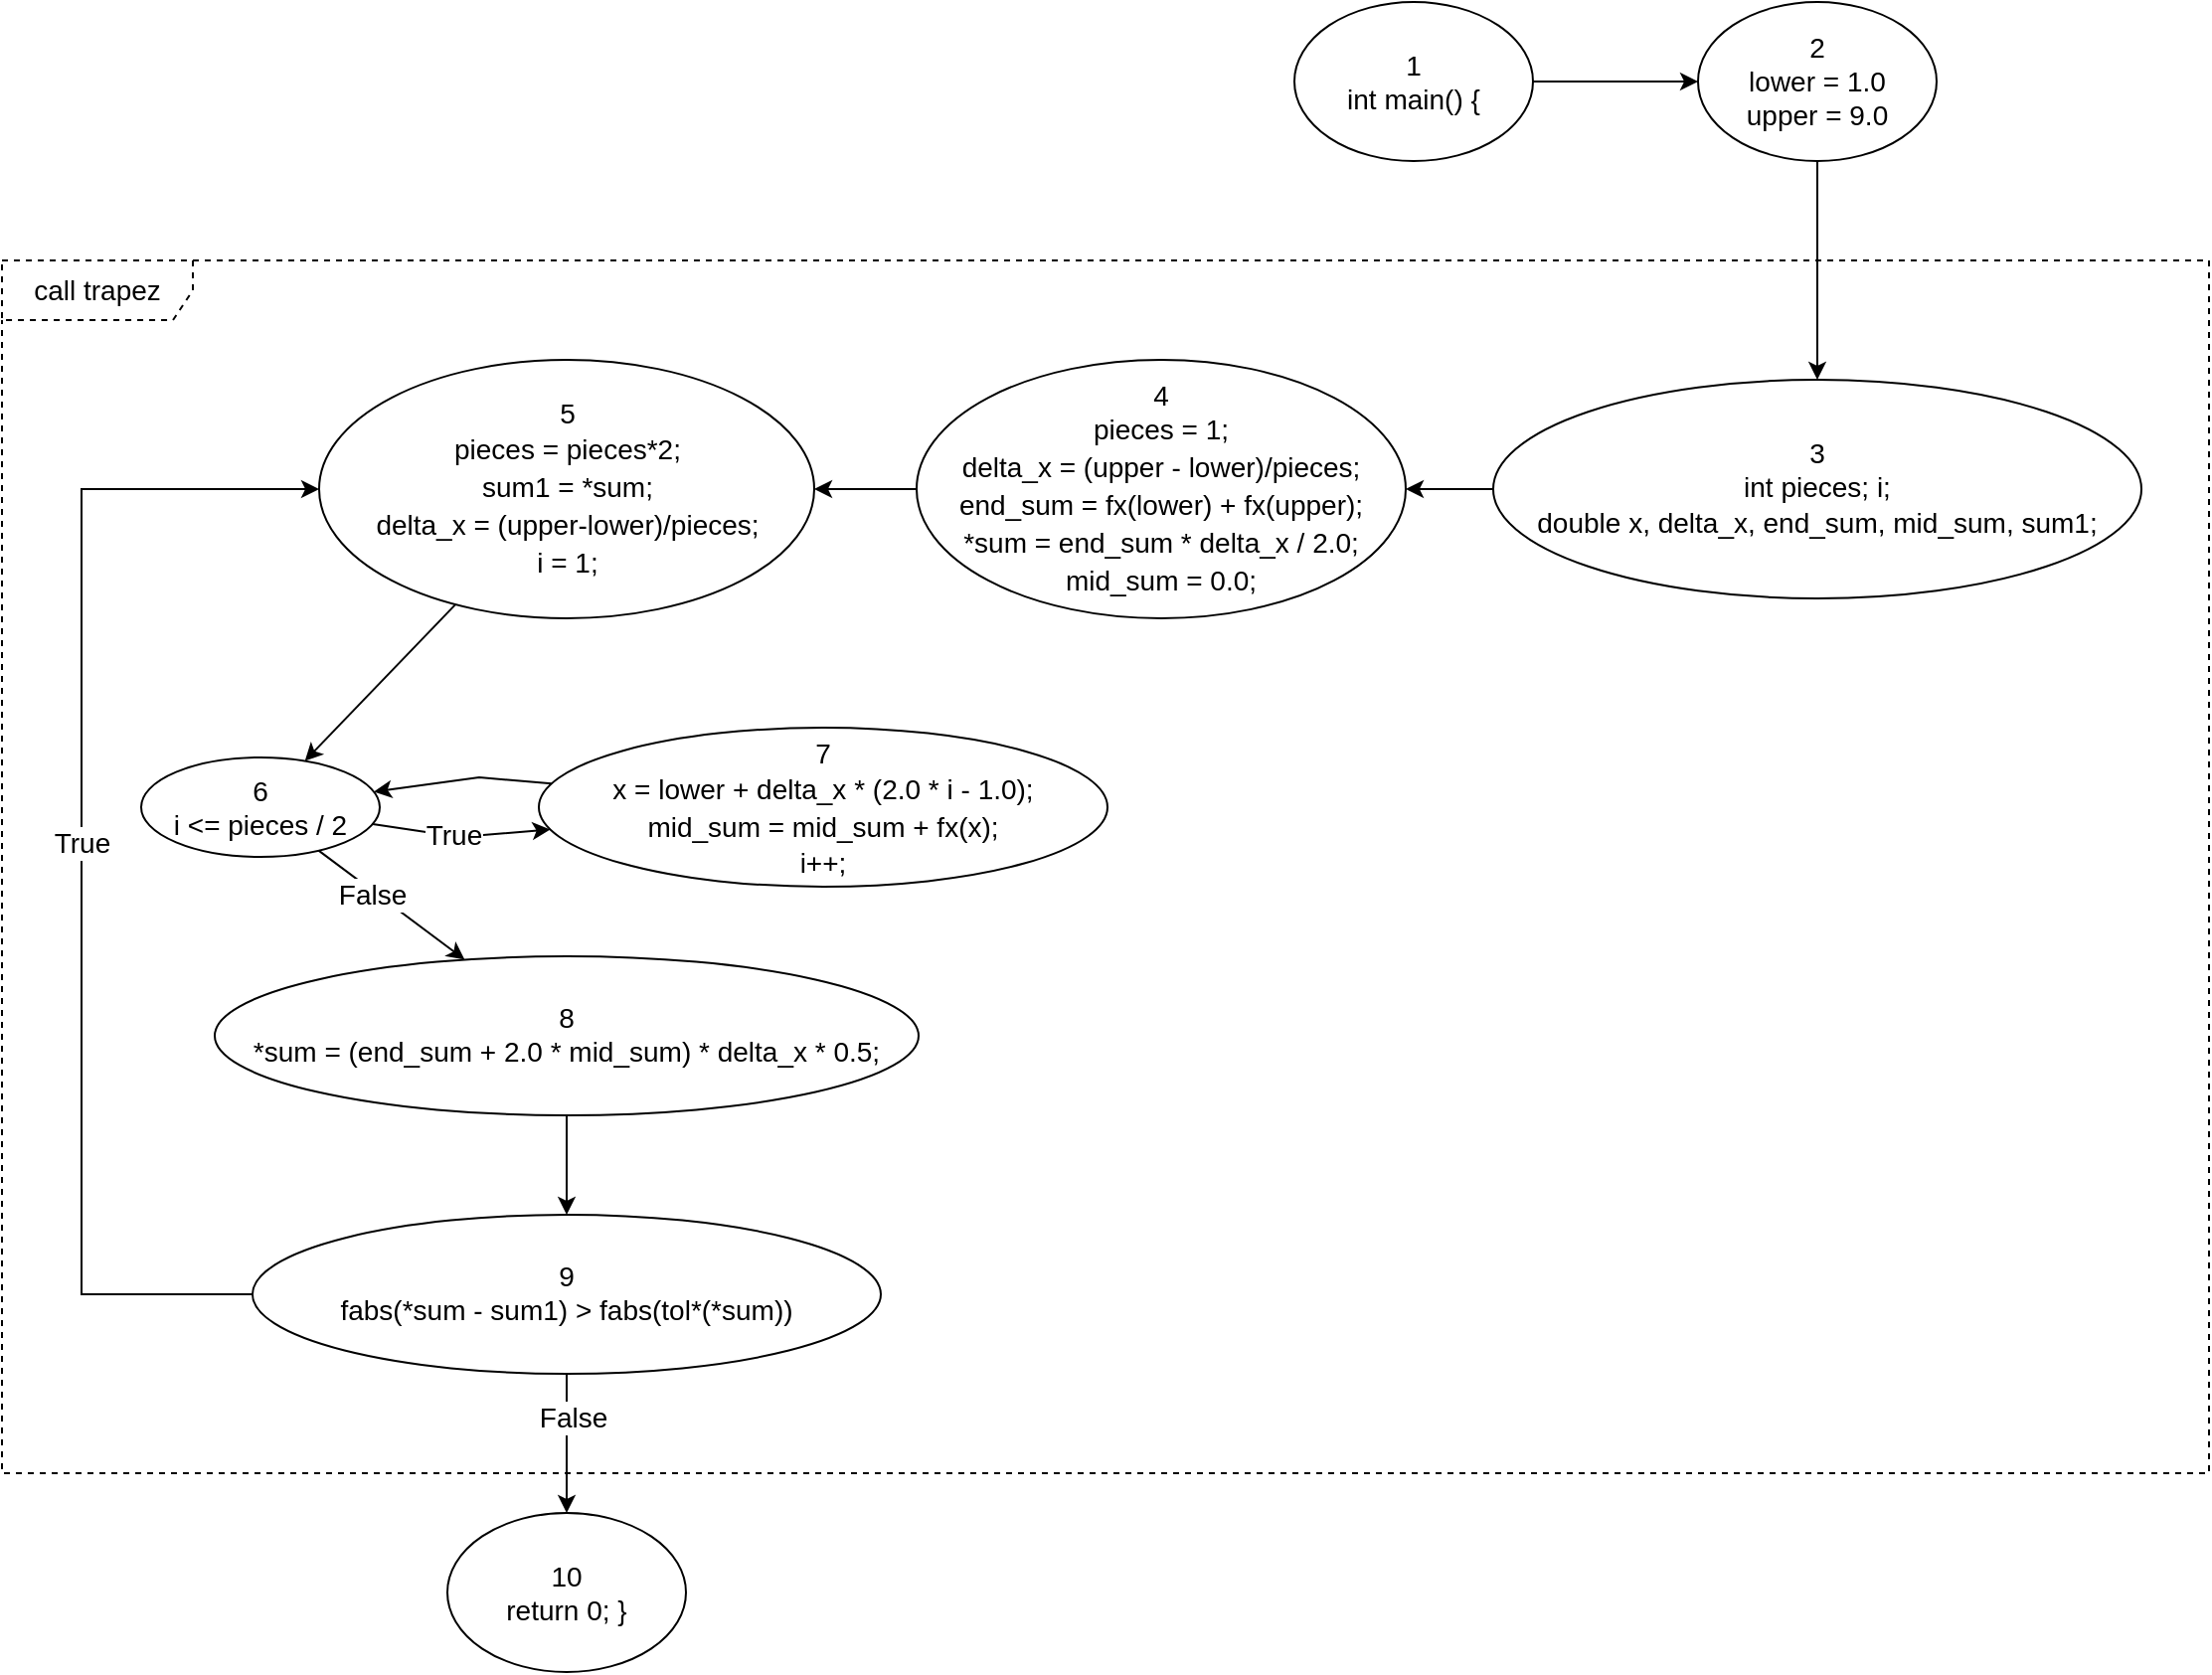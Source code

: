 <mxfile version="15.8.7" type="device"><diagram id="BJZvumu5bQmN2Vp-R810" name="Страница 1"><mxGraphModel dx="1102" dy="865" grid="1" gridSize="10" guides="1" tooltips="1" connect="1" arrows="1" fold="1" page="1" pageScale="1" pageWidth="827" pageHeight="1169" math="0" shadow="0"><root><mxCell id="0"/><mxCell id="1" parent="0"/><mxCell id="RdXgjr9upc4HFCPJ8igR-15" value="call trapez" style="shape=umlFrame;whiteSpace=wrap;html=1;fillColor=none;width=96;height=30;dashed=1;fontSize=14;" parent="1" vertex="1"><mxGeometry x="40" y="170" width="1110" height="610" as="geometry"/></mxCell><mxCell id="RdXgjr9upc4HFCPJ8igR-1" value="2&lt;br style=&quot;font-size: 14px;&quot;&gt;lower = 1.0&lt;br style=&quot;font-size: 14px;&quot;&gt;upper = 9.0" style="ellipse;whiteSpace=wrap;html=1;fontSize=14;" parent="1" vertex="1"><mxGeometry x="893" y="40" width="120" height="80" as="geometry"/></mxCell><mxCell id="RdXgjr9upc4HFCPJ8igR-4" value="1&lt;br style=&quot;font-size: 14px;&quot;&gt;int main() {" style="ellipse;whiteSpace=wrap;html=1;fontSize=14;" parent="1" vertex="1"><mxGeometry x="690" y="40" width="120" height="80" as="geometry"/></mxCell><mxCell id="RdXgjr9upc4HFCPJ8igR-5" value="10&lt;br style=&quot;font-size: 14px&quot;&gt;return 0; }" style="ellipse;whiteSpace=wrap;html=1;fontSize=14;" parent="1" vertex="1"><mxGeometry x="264" y="800" width="120" height="80" as="geometry"/></mxCell><mxCell id="RdXgjr9upc4HFCPJ8igR-6" value="3&lt;br style=&quot;font-size: 14px;&quot;&gt;int pieces; i;&lt;br style=&quot;font-size: 14px;&quot;&gt;&lt;div style=&quot;line-height: 19px; font-size: 14px;&quot;&gt;double x, delta_x, end_sum, mid_sum, sum1;&lt;/div&gt;" style="ellipse;whiteSpace=wrap;html=1;fontSize=14;" parent="1" vertex="1"><mxGeometry x="790" y="230" width="326" height="110" as="geometry"/></mxCell><mxCell id="RdXgjr9upc4HFCPJ8igR-7" value="4&lt;br style=&quot;font-size: 14px&quot;&gt;&lt;div style=&quot;line-height: 19px ; font-size: 14px&quot;&gt;&lt;div style=&quot;font-size: 14px&quot;&gt;pieces = 1;&lt;/div&gt;&lt;div style=&quot;font-size: 14px&quot;&gt;delta_x = (upper - lower)/pieces;&lt;/div&gt;&lt;div style=&quot;font-size: 14px&quot;&gt;end_sum = fx(lower) + fx(upper);&lt;/div&gt;&lt;div style=&quot;font-size: 14px&quot;&gt;*sum = end_sum * delta_x / 2.0;&lt;/div&gt;&lt;div style=&quot;font-size: 14px&quot;&gt;mid_sum = 0.0;&lt;/div&gt;&lt;/div&gt;" style="ellipse;whiteSpace=wrap;html=1;fontSize=14;" parent="1" vertex="1"><mxGeometry x="500" y="220" width="246" height="130" as="geometry"/></mxCell><mxCell id="RdXgjr9upc4HFCPJ8igR-8" value="5&lt;br style=&quot;font-size: 14px&quot;&gt;&lt;div style=&quot;line-height: 19px ; font-size: 14px&quot;&gt;&lt;div style=&quot;font-size: 14px&quot;&gt;pieces = pieces*2;&lt;/div&gt;&lt;div style=&quot;font-size: 14px&quot;&gt;sum1 = *sum;&lt;/div&gt;&lt;div style=&quot;font-size: 14px&quot;&gt;delta_x = (upper-lower)/pieces;&lt;/div&gt;&lt;div style=&quot;font-size: 14px&quot;&gt;i = 1;&lt;/div&gt;&lt;/div&gt;" style="ellipse;whiteSpace=wrap;html=1;fontSize=14;" parent="1" vertex="1"><mxGeometry x="199.5" y="220" width="249" height="130" as="geometry"/></mxCell><mxCell id="RdXgjr9upc4HFCPJ8igR-11" value="8&lt;br style=&quot;font-size: 14px&quot;&gt;&lt;div style=&quot;line-height: 19px ; font-size: 14px&quot;&gt;*sum = (end_sum + 2.0 * mid_sum) * delta_x * 0.5;&lt;/div&gt;" style="ellipse;whiteSpace=wrap;html=1;fontSize=14;" parent="1" vertex="1"><mxGeometry x="147" y="520" width="354" height="80" as="geometry"/></mxCell><mxCell id="RdXgjr9upc4HFCPJ8igR-12" value="9&lt;br style=&quot;font-size: 14px&quot;&gt;&lt;div style=&quot;line-height: 19px ; font-size: 14px&quot;&gt;&lt;div style=&quot;line-height: 19px ; font-size: 14px&quot;&gt;fabs(*sum - sum1) &amp;gt; fabs(tol*(*sum))&lt;/div&gt;&lt;/div&gt;" style="ellipse;whiteSpace=wrap;html=1;fontSize=14;" parent="1" vertex="1"><mxGeometry x="166" y="650" width="316" height="80" as="geometry"/></mxCell><mxCell id="RdXgjr9upc4HFCPJ8igR-13" value="" style="endArrow=classic;html=1;rounded=0;fontSize=14;" parent="1" source="RdXgjr9upc4HFCPJ8igR-4" target="RdXgjr9upc4HFCPJ8igR-1" edge="1"><mxGeometry width="50" height="50" relative="1" as="geometry"><mxPoint x="190" y="-230" as="sourcePoint"/><mxPoint x="240" y="-280" as="targetPoint"/></mxGeometry></mxCell><mxCell id="RdXgjr9upc4HFCPJ8igR-14" value="" style="endArrow=classic;html=1;rounded=0;fontSize=14;" parent="1" source="RdXgjr9upc4HFCPJ8igR-1" target="RdXgjr9upc4HFCPJ8igR-6" edge="1"><mxGeometry width="50" height="50" relative="1" as="geometry"><mxPoint x="40" y="-160" as="sourcePoint"/><mxPoint x="90" y="-210" as="targetPoint"/></mxGeometry></mxCell><mxCell id="RdXgjr9upc4HFCPJ8igR-16" value="" style="endArrow=classic;html=1;rounded=0;fontSize=14;" parent="1" source="RdXgjr9upc4HFCPJ8igR-6" target="RdXgjr9upc4HFCPJ8igR-7" edge="1"><mxGeometry width="50" height="50" relative="1" as="geometry"><mxPoint x="259" y="180" as="sourcePoint"/><mxPoint x="329" y="200" as="targetPoint"/></mxGeometry></mxCell><mxCell id="RdXgjr9upc4HFCPJ8igR-17" value="" style="endArrow=classic;html=1;rounded=0;fontSize=14;" parent="1" source="RdXgjr9upc4HFCPJ8igR-7" target="RdXgjr9upc4HFCPJ8igR-8" edge="1"><mxGeometry width="50" height="50" relative="1" as="geometry"><mxPoint x="-40" y="170" as="sourcePoint"/><mxPoint x="10" y="120" as="targetPoint"/></mxGeometry></mxCell><mxCell id="RdXgjr9upc4HFCPJ8igR-22" value="" style="endArrow=classic;html=1;rounded=0;fontSize=14;" parent="1" source="RdXgjr9upc4HFCPJ8igR-11" target="RdXgjr9upc4HFCPJ8igR-12" edge="1"><mxGeometry width="50" height="50" relative="1" as="geometry"><mxPoint x="110" y="830.43" as="sourcePoint"/><mxPoint x="160" y="780.43" as="targetPoint"/></mxGeometry></mxCell><mxCell id="RdXgjr9upc4HFCPJ8igR-23" value="" style="endArrow=classic;html=1;rounded=0;edgeStyle=orthogonalEdgeStyle;fontSize=14;" parent="1" source="RdXgjr9upc4HFCPJ8igR-12" target="RdXgjr9upc4HFCPJ8igR-8" edge="1"><mxGeometry width="50" height="50" relative="1" as="geometry"><mxPoint x="80" y="680" as="sourcePoint"/><mxPoint x="-10" y="500" as="targetPoint"/><Array as="points"><mxPoint x="80" y="690"/><mxPoint x="80" y="285"/></Array></mxGeometry></mxCell><mxCell id="RdXgjr9upc4HFCPJ8igR-24" value="&lt;font style=&quot;font-size: 14px;&quot;&gt;True&lt;/font&gt;" style="edgeLabel;html=1;align=center;verticalAlign=middle;resizable=0;points=[];fontSize=14;" parent="RdXgjr9upc4HFCPJ8igR-23" vertex="1" connectable="0"><mxGeometry x="0.025" relative="1" as="geometry"><mxPoint as="offset"/></mxGeometry></mxCell><mxCell id="RdXgjr9upc4HFCPJ8igR-27" value="" style="endArrow=classic;html=1;rounded=0;fontSize=14;" parent="1" source="RdXgjr9upc4HFCPJ8igR-12" target="RdXgjr9upc4HFCPJ8igR-5" edge="1"><mxGeometry width="50" height="50" relative="1" as="geometry"><mxPoint x="160" y="1140.43" as="sourcePoint"/><mxPoint x="210" y="1090.43" as="targetPoint"/></mxGeometry></mxCell><mxCell id="RdXgjr9upc4HFCPJ8igR-28" value="False" style="edgeLabel;html=1;align=center;verticalAlign=middle;resizable=0;points=[];fontSize=14;" parent="RdXgjr9upc4HFCPJ8igR-27" vertex="1" connectable="0"><mxGeometry x="-0.371" y="3" relative="1" as="geometry"><mxPoint as="offset"/></mxGeometry></mxCell><mxCell id="RdXgjr9upc4HFCPJ8igR-29" value="6&lt;br style=&quot;font-size: 14px&quot;&gt;i &amp;lt;= pieces / 2" style="ellipse;whiteSpace=wrap;html=1;fontSize=14;" parent="1" vertex="1"><mxGeometry x="110" y="420" width="120" height="50" as="geometry"/></mxCell><mxCell id="RdXgjr9upc4HFCPJ8igR-30" value="" style="endArrow=classic;html=1;rounded=0;fontSize=14;startArrow=none;" parent="1" source="RdXgjr9upc4HFCPJ8igR-29" target="RdXgjr9upc4HFCPJ8igR-11" edge="1"><mxGeometry width="50" height="50" relative="1" as="geometry"><mxPoint x="140" y="450" as="sourcePoint"/><mxPoint x="190" y="400" as="targetPoint"/></mxGeometry></mxCell><mxCell id="A1yiek2Dt__z7G9ixX3A-3" value="False" style="edgeLabel;html=1;align=center;verticalAlign=middle;resizable=0;points=[];fontSize=14;" parent="RdXgjr9upc4HFCPJ8igR-30" vertex="1" connectable="0"><mxGeometry x="-0.244" y="-2" relative="1" as="geometry"><mxPoint as="offset"/></mxGeometry></mxCell><mxCell id="RdXgjr9upc4HFCPJ8igR-31" value="" style="endArrow=classic;html=1;rounded=0;fontSize=14;" parent="1" source="RdXgjr9upc4HFCPJ8igR-8" target="RdXgjr9upc4HFCPJ8igR-29" edge="1"><mxGeometry width="50" height="50" relative="1" as="geometry"><mxPoint x="170" y="460" as="sourcePoint"/><mxPoint x="220" y="410" as="targetPoint"/></mxGeometry></mxCell><mxCell id="RdXgjr9upc4HFCPJ8igR-32" value="" style="endArrow=classic;html=1;rounded=0;fontSize=14;" parent="1" source="RdXgjr9upc4HFCPJ8igR-29" target="RdXgjr9upc4HFCPJ8igR-10" edge="1"><mxGeometry width="50" height="50" relative="1" as="geometry"><mxPoint y="400" as="sourcePoint"/><mxPoint x="50" y="350" as="targetPoint"/><Array as="points"><mxPoint x="270" y="460"/></Array></mxGeometry></mxCell><mxCell id="RdXgjr9upc4HFCPJ8igR-33" value="True" style="edgeLabel;html=1;align=center;verticalAlign=middle;resizable=0;points=[];fontSize=14;" parent="RdXgjr9upc4HFCPJ8igR-32" vertex="1" connectable="0"><mxGeometry x="-0.452" y="1" relative="1" as="geometry"><mxPoint x="16" y="3" as="offset"/></mxGeometry></mxCell><mxCell id="RdXgjr9upc4HFCPJ8igR-10" value="7&lt;br style=&quot;font-size: 14px&quot;&gt;&lt;div style=&quot;line-height: 19px ; font-size: 14px&quot;&gt;&lt;div style=&quot;font-size: 14px&quot;&gt;x = lower + delta_x * (2.0 * i - 1.0);&lt;/div&gt;&lt;div style=&quot;font-size: 14px&quot;&gt;mid_sum = mid_sum + fx(x);&lt;/div&gt;&lt;/div&gt;i++;" style="ellipse;whiteSpace=wrap;html=1;fontSize=14;" parent="1" vertex="1"><mxGeometry x="310" y="405" width="286" height="80" as="geometry"/></mxCell><mxCell id="A1yiek2Dt__z7G9ixX3A-2" value="" style="endArrow=classic;html=1;rounded=0;fontSize=14;" parent="1" source="RdXgjr9upc4HFCPJ8igR-10" target="RdXgjr9upc4HFCPJ8igR-29" edge="1"><mxGeometry width="50" height="50" relative="1" as="geometry"><mxPoint x="-30" y="450" as="sourcePoint"/><mxPoint x="20" y="400" as="targetPoint"/><Array as="points"><mxPoint x="280" y="430"/></Array></mxGeometry></mxCell></root></mxGraphModel></diagram></mxfile>